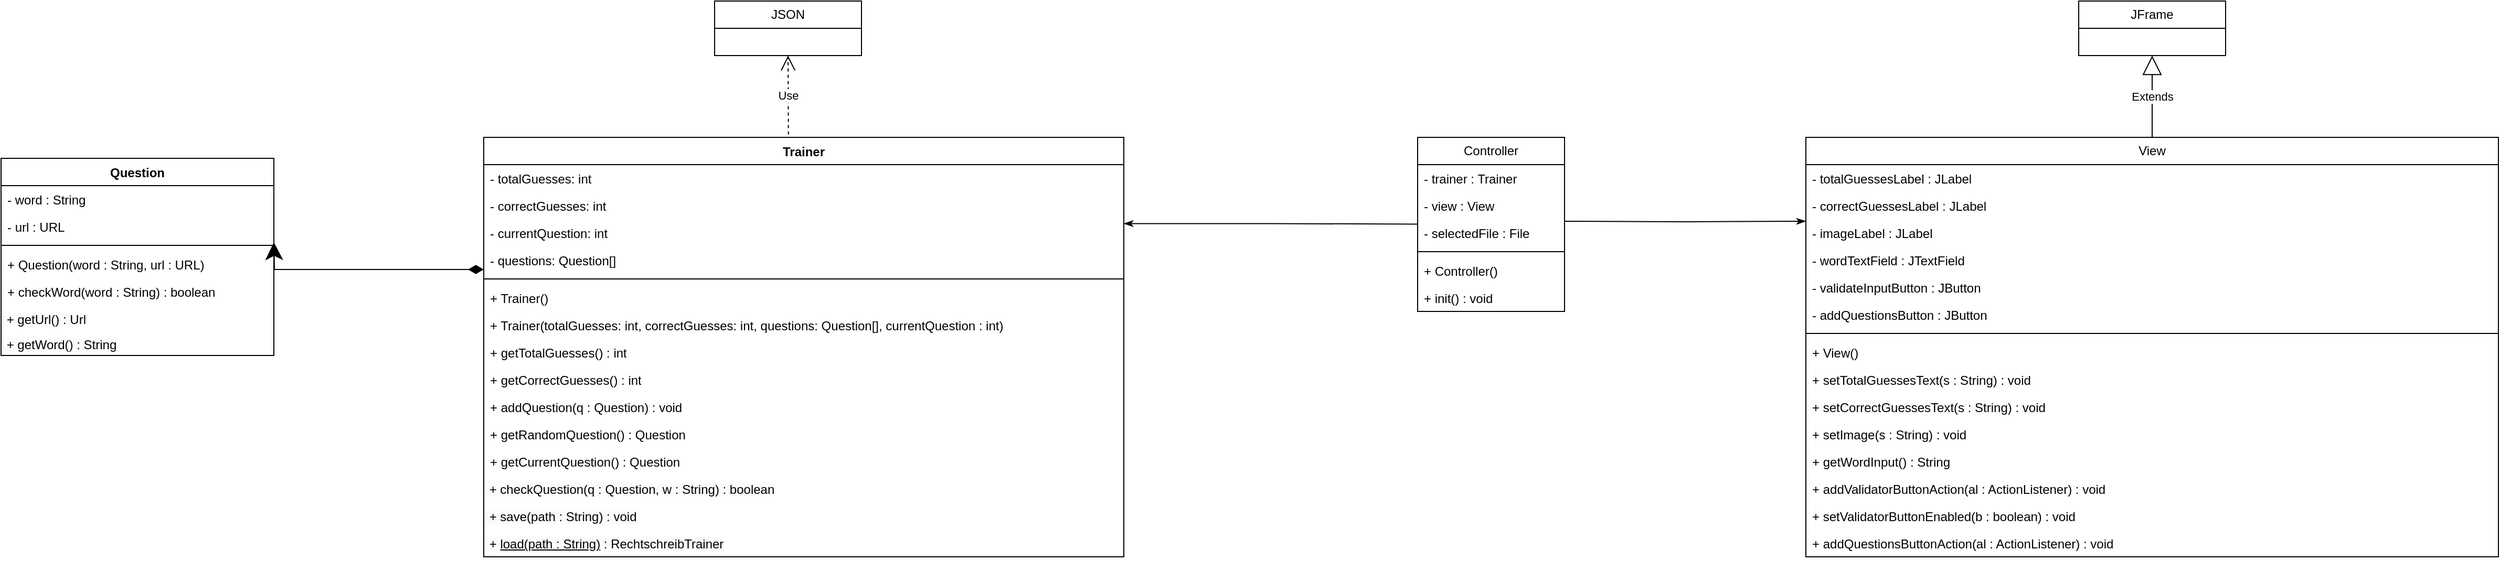 <mxfile version="24.8.3">
  <diagram name="Page-1" id="Wv7z0jOXY4AHrHASjqtF">
    <mxGraphModel dx="2103" dy="1162" grid="1" gridSize="10" guides="1" tooltips="1" connect="1" arrows="1" fold="1" page="1" pageScale="1" pageWidth="850" pageHeight="1100" math="0" shadow="0">
      <root>
        <mxCell id="0" />
        <mxCell id="1" parent="0" />
        <mxCell id="CK-Bx5nssYBj-pWoCNUZ-1" value="Question" style="swimlane;fontStyle=1;align=center;verticalAlign=top;childLayout=stackLayout;horizontal=1;startSize=26;horizontalStack=0;resizeParent=1;resizeParentMax=0;resizeLast=0;collapsible=1;marginBottom=0;whiteSpace=wrap;html=1;" vertex="1" parent="1">
          <mxGeometry x="50" y="170" width="260" height="188" as="geometry" />
        </mxCell>
        <mxCell id="CK-Bx5nssYBj-pWoCNUZ-2" value="- word : String" style="text;strokeColor=none;fillColor=none;align=left;verticalAlign=top;spacingLeft=4;spacingRight=4;overflow=hidden;rotatable=0;points=[[0,0.5],[1,0.5]];portConstraint=eastwest;whiteSpace=wrap;html=1;" vertex="1" parent="CK-Bx5nssYBj-pWoCNUZ-1">
          <mxGeometry y="26" width="260" height="26" as="geometry" />
        </mxCell>
        <mxCell id="CK-Bx5nssYBj-pWoCNUZ-6" value="- url : URL" style="text;strokeColor=none;fillColor=none;align=left;verticalAlign=top;spacingLeft=4;spacingRight=4;overflow=hidden;rotatable=0;points=[[0,0.5],[1,0.5]];portConstraint=eastwest;whiteSpace=wrap;html=1;" vertex="1" parent="CK-Bx5nssYBj-pWoCNUZ-1">
          <mxGeometry y="52" width="260" height="26" as="geometry" />
        </mxCell>
        <mxCell id="CK-Bx5nssYBj-pWoCNUZ-3" value="" style="line;strokeWidth=1;fillColor=none;align=left;verticalAlign=middle;spacingTop=-1;spacingLeft=3;spacingRight=3;rotatable=0;labelPosition=right;points=[];portConstraint=eastwest;strokeColor=inherit;" vertex="1" parent="CK-Bx5nssYBj-pWoCNUZ-1">
          <mxGeometry y="78" width="260" height="10" as="geometry" />
        </mxCell>
        <mxCell id="CK-Bx5nssYBj-pWoCNUZ-4" value="+ Question(word : String, url : URL)" style="text;strokeColor=none;fillColor=none;align=left;verticalAlign=top;spacingLeft=4;spacingRight=4;overflow=hidden;rotatable=0;points=[[0,0.5],[1,0.5]];portConstraint=eastwest;whiteSpace=wrap;html=1;" vertex="1" parent="CK-Bx5nssYBj-pWoCNUZ-1">
          <mxGeometry y="88" width="260" height="26" as="geometry" />
        </mxCell>
        <mxCell id="CK-Bx5nssYBj-pWoCNUZ-8" value="+ checkWord(word : String) : boolean" style="text;strokeColor=none;fillColor=none;align=left;verticalAlign=top;spacingLeft=4;spacingRight=4;overflow=hidden;rotatable=0;points=[[0,0.5],[1,0.5]];portConstraint=eastwest;whiteSpace=wrap;html=1;" vertex="1" parent="CK-Bx5nssYBj-pWoCNUZ-1">
          <mxGeometry y="114" width="260" height="26" as="geometry" />
        </mxCell>
        <mxCell id="CK-Bx5nssYBj-pWoCNUZ-9" value="&lt;span style=&quot;color: rgb(0, 0, 0); font-family: Helvetica; font-size: 12px; font-style: normal; font-variant-ligatures: normal; font-variant-caps: normal; font-weight: 400; letter-spacing: normal; orphans: 2; text-align: left; text-indent: 0px; text-transform: none; widows: 2; word-spacing: 0px; -webkit-text-stroke-width: 0px; white-space: normal; background-color: rgb(251, 251, 251); text-decoration-thickness: initial; text-decoration-style: initial; text-decoration-color: initial; display: inline !important; float: none;&quot;&gt;&amp;nbsp;+ getUrl() : Url&lt;/span&gt;" style="text;whiteSpace=wrap;html=1;" vertex="1" parent="CK-Bx5nssYBj-pWoCNUZ-1">
          <mxGeometry y="140" width="260" height="24" as="geometry" />
        </mxCell>
        <mxCell id="CK-Bx5nssYBj-pWoCNUZ-70" value="&lt;span style=&quot;color: rgb(0, 0, 0); font-family: Helvetica; font-size: 12px; font-style: normal; font-variant-ligatures: normal; font-variant-caps: normal; font-weight: 400; letter-spacing: normal; orphans: 2; text-align: left; text-indent: 0px; text-transform: none; widows: 2; word-spacing: 0px; -webkit-text-stroke-width: 0px; white-space: normal; background-color: rgb(251, 251, 251); text-decoration-thickness: initial; text-decoration-style: initial; text-decoration-color: initial; display: inline !important; float: none;&quot;&gt;&amp;nbsp;+ getWord() : String&lt;/span&gt;" style="text;whiteSpace=wrap;html=1;" vertex="1" parent="CK-Bx5nssYBj-pWoCNUZ-1">
          <mxGeometry y="164" width="260" height="24" as="geometry" />
        </mxCell>
        <mxCell id="CK-Bx5nssYBj-pWoCNUZ-15" value="Trainer" style="swimlane;fontStyle=1;align=center;verticalAlign=top;childLayout=stackLayout;horizontal=1;startSize=26;horizontalStack=0;resizeParent=1;resizeParentMax=0;resizeLast=0;collapsible=1;marginBottom=0;whiteSpace=wrap;html=1;" vertex="1" parent="1">
          <mxGeometry x="510" y="150" width="610" height="400" as="geometry" />
        </mxCell>
        <mxCell id="CK-Bx5nssYBj-pWoCNUZ-16" value="- totalGuesses: int" style="text;strokeColor=none;fillColor=none;align=left;verticalAlign=top;spacingLeft=4;spacingRight=4;overflow=hidden;rotatable=0;points=[[0,0.5],[1,0.5]];portConstraint=eastwest;whiteSpace=wrap;html=1;" vertex="1" parent="CK-Bx5nssYBj-pWoCNUZ-15">
          <mxGeometry y="26" width="610" height="26" as="geometry" />
        </mxCell>
        <mxCell id="CK-Bx5nssYBj-pWoCNUZ-17" value="- correctGuesses: int" style="text;strokeColor=none;fillColor=none;align=left;verticalAlign=top;spacingLeft=4;spacingRight=4;overflow=hidden;rotatable=0;points=[[0,0.5],[1,0.5]];portConstraint=eastwest;whiteSpace=wrap;html=1;" vertex="1" parent="CK-Bx5nssYBj-pWoCNUZ-15">
          <mxGeometry y="52" width="610" height="26" as="geometry" />
        </mxCell>
        <mxCell id="CK-Bx5nssYBj-pWoCNUZ-33" value="- currentQuestion: int" style="text;strokeColor=none;fillColor=none;align=left;verticalAlign=top;spacingLeft=4;spacingRight=4;overflow=hidden;rotatable=0;points=[[0,0.5],[1,0.5]];portConstraint=eastwest;whiteSpace=wrap;html=1;" vertex="1" parent="CK-Bx5nssYBj-pWoCNUZ-15">
          <mxGeometry y="78" width="610" height="26" as="geometry" />
        </mxCell>
        <mxCell id="CK-Bx5nssYBj-pWoCNUZ-23" value="- questions: Question[]" style="text;strokeColor=none;fillColor=none;align=left;verticalAlign=top;spacingLeft=4;spacingRight=4;overflow=hidden;rotatable=0;points=[[0,0.5],[1,0.5]];portConstraint=eastwest;whiteSpace=wrap;html=1;" vertex="1" parent="CK-Bx5nssYBj-pWoCNUZ-15">
          <mxGeometry y="104" width="610" height="26" as="geometry" />
        </mxCell>
        <mxCell id="CK-Bx5nssYBj-pWoCNUZ-18" value="" style="line;strokeWidth=1;fillColor=none;align=left;verticalAlign=middle;spacingTop=-1;spacingLeft=3;spacingRight=3;rotatable=0;labelPosition=right;points=[];portConstraint=eastwest;strokeColor=inherit;" vertex="1" parent="CK-Bx5nssYBj-pWoCNUZ-15">
          <mxGeometry y="130" width="610" height="10" as="geometry" />
        </mxCell>
        <mxCell id="CK-Bx5nssYBj-pWoCNUZ-19" value="+ Trainer()" style="text;strokeColor=none;fillColor=none;align=left;verticalAlign=top;spacingLeft=4;spacingRight=4;overflow=hidden;rotatable=0;points=[[0,0.5],[1,0.5]];portConstraint=eastwest;whiteSpace=wrap;html=1;" vertex="1" parent="CK-Bx5nssYBj-pWoCNUZ-15">
          <mxGeometry y="140" width="610" height="26" as="geometry" />
        </mxCell>
        <mxCell id="CK-Bx5nssYBj-pWoCNUZ-40" value="+ Trainer(totalGuesses: int, correctGuesses: int, questions: Question[], currentQuestion : int)" style="text;strokeColor=none;fillColor=none;align=left;verticalAlign=top;spacingLeft=4;spacingRight=4;overflow=hidden;rotatable=0;points=[[0,0.5],[1,0.5]];portConstraint=eastwest;whiteSpace=wrap;html=1;" vertex="1" parent="CK-Bx5nssYBj-pWoCNUZ-15">
          <mxGeometry y="166" width="610" height="26" as="geometry" />
        </mxCell>
        <mxCell id="CK-Bx5nssYBj-pWoCNUZ-26" value="+ getTotalGuesses() : int" style="text;strokeColor=none;fillColor=none;align=left;verticalAlign=top;spacingLeft=4;spacingRight=4;overflow=hidden;rotatable=0;points=[[0,0.5],[1,0.5]];portConstraint=eastwest;whiteSpace=wrap;html=1;" vertex="1" parent="CK-Bx5nssYBj-pWoCNUZ-15">
          <mxGeometry y="192" width="610" height="26" as="geometry" />
        </mxCell>
        <mxCell id="CK-Bx5nssYBj-pWoCNUZ-27" value="+ getCorrectGuesses() : int" style="text;strokeColor=none;fillColor=none;align=left;verticalAlign=top;spacingLeft=4;spacingRight=4;overflow=hidden;rotatable=0;points=[[0,0.5],[1,0.5]];portConstraint=eastwest;whiteSpace=wrap;html=1;" vertex="1" parent="CK-Bx5nssYBj-pWoCNUZ-15">
          <mxGeometry y="218" width="610" height="26" as="geometry" />
        </mxCell>
        <mxCell id="CK-Bx5nssYBj-pWoCNUZ-20" value="+ addQuestion(q : Question) : void" style="text;strokeColor=none;fillColor=none;align=left;verticalAlign=top;spacingLeft=4;spacingRight=4;overflow=hidden;rotatable=0;points=[[0,0.5],[1,0.5]];portConstraint=eastwest;whiteSpace=wrap;html=1;" vertex="1" parent="CK-Bx5nssYBj-pWoCNUZ-15">
          <mxGeometry y="244" width="610" height="26" as="geometry" />
        </mxCell>
        <mxCell id="CK-Bx5nssYBj-pWoCNUZ-21" value="+ getRandomQuestion() : Question" style="text;strokeColor=none;fillColor=none;align=left;verticalAlign=top;spacingLeft=4;spacingRight=4;overflow=hidden;rotatable=0;points=[[0,0.5],[1,0.5]];portConstraint=eastwest;whiteSpace=wrap;html=1;" vertex="1" parent="CK-Bx5nssYBj-pWoCNUZ-15">
          <mxGeometry y="270" width="610" height="26" as="geometry" />
        </mxCell>
        <mxCell id="CK-Bx5nssYBj-pWoCNUZ-71" value="+ getCurrentQuestion() : Question" style="text;strokeColor=none;fillColor=none;align=left;verticalAlign=top;spacingLeft=4;spacingRight=4;overflow=hidden;rotatable=0;points=[[0,0.5],[1,0.5]];portConstraint=eastwest;whiteSpace=wrap;html=1;" vertex="1" parent="CK-Bx5nssYBj-pWoCNUZ-15">
          <mxGeometry y="296" width="610" height="26" as="geometry" />
        </mxCell>
        <mxCell id="CK-Bx5nssYBj-pWoCNUZ-22" value="&lt;span style=&quot;color: rgb(0, 0, 0); font-family: Helvetica; font-size: 12px; font-style: normal; font-variant-ligatures: normal; font-variant-caps: normal; font-weight: 400; letter-spacing: normal; orphans: 2; text-align: left; text-indent: 0px; text-transform: none; widows: 2; word-spacing: 0px; -webkit-text-stroke-width: 0px; white-space: normal; background-color: rgb(251, 251, 251); text-decoration-thickness: initial; text-decoration-style: initial; text-decoration-color: initial; display: inline !important; float: none;&quot;&gt;&amp;nbsp;+ checkQuestion(q : Question, w : String) : boolean&lt;/span&gt;" style="text;whiteSpace=wrap;html=1;" vertex="1" parent="CK-Bx5nssYBj-pWoCNUZ-15">
          <mxGeometry y="322" width="610" height="26" as="geometry" />
        </mxCell>
        <mxCell id="CK-Bx5nssYBj-pWoCNUZ-32" value="&lt;span style=&quot;color: rgb(0, 0, 0); font-family: Helvetica; font-size: 12px; font-style: normal; font-variant-ligatures: normal; font-variant-caps: normal; font-weight: 400; letter-spacing: normal; orphans: 2; text-align: left; text-indent: 0px; text-transform: none; widows: 2; word-spacing: 0px; -webkit-text-stroke-width: 0px; white-space: normal; background-color: rgb(251, 251, 251); text-decoration-thickness: initial; text-decoration-style: initial; text-decoration-color: initial; display: inline !important; float: none;&quot;&gt;&amp;nbsp;+ save(path : String) : void&lt;/span&gt;" style="text;whiteSpace=wrap;html=1;" vertex="1" parent="CK-Bx5nssYBj-pWoCNUZ-15">
          <mxGeometry y="348" width="610" height="26" as="geometry" />
        </mxCell>
        <mxCell id="CK-Bx5nssYBj-pWoCNUZ-39" value="&lt;span style=&quot;color: rgb(0, 0, 0); font-family: Helvetica; font-size: 12px; font-style: normal; font-variant-ligatures: normal; font-variant-caps: normal; font-weight: 400; letter-spacing: normal; orphans: 2; text-align: left; text-indent: 0px; text-transform: none; widows: 2; word-spacing: 0px; -webkit-text-stroke-width: 0px; white-space: normal; background-color: rgb(251, 251, 251); text-decoration-thickness: initial; text-decoration-style: initial; text-decoration-color: initial; display: inline !important; float: none;&quot;&gt;&amp;nbsp;+ &lt;u&gt;load(path : String)&lt;/u&gt; : RechtschreibTrainer&lt;/span&gt;" style="text;whiteSpace=wrap;html=1;" vertex="1" parent="CK-Bx5nssYBj-pWoCNUZ-15">
          <mxGeometry y="374" width="610" height="26" as="geometry" />
        </mxCell>
        <mxCell id="CK-Bx5nssYBj-pWoCNUZ-31" value="" style="endArrow=diamondThin;html=1;endSize=12;startArrow=classic;startSize=14;startFill=1;edgeStyle=orthogonalEdgeStyle;align=left;verticalAlign=bottom;rounded=0;entryX=0;entryY=0.846;entryDx=0;entryDy=0;entryPerimeter=0;endFill=1;" edge="1" parent="1" target="CK-Bx5nssYBj-pWoCNUZ-23">
          <mxGeometry x="-1" y="3" relative="1" as="geometry">
            <mxPoint x="310" y="250" as="sourcePoint" />
            <mxPoint x="470" y="250" as="targetPoint" />
          </mxGeometry>
        </mxCell>
        <mxCell id="CK-Bx5nssYBj-pWoCNUZ-34" value="JSON" style="swimlane;fontStyle=0;childLayout=stackLayout;horizontal=1;startSize=26;fillColor=none;horizontalStack=0;resizeParent=1;resizeParentMax=0;resizeLast=0;collapsible=1;marginBottom=0;whiteSpace=wrap;html=1;" vertex="1" parent="1">
          <mxGeometry x="730" y="20" width="140" height="52" as="geometry" />
        </mxCell>
        <mxCell id="CK-Bx5nssYBj-pWoCNUZ-38" value="Use" style="endArrow=open;endSize=12;dashed=1;html=1;rounded=0;exitX=0.476;exitY=-0.007;exitDx=0;exitDy=0;exitPerimeter=0;entryX=0.5;entryY=1;entryDx=0;entryDy=0;" edge="1" parent="1" source="CK-Bx5nssYBj-pWoCNUZ-15" target="CK-Bx5nssYBj-pWoCNUZ-34">
          <mxGeometry width="160" relative="1" as="geometry">
            <mxPoint x="480" y="100" as="sourcePoint" />
            <mxPoint x="640" y="100" as="targetPoint" />
          </mxGeometry>
        </mxCell>
        <mxCell id="CK-Bx5nssYBj-pWoCNUZ-46" value="View" style="swimlane;fontStyle=0;childLayout=stackLayout;horizontal=1;startSize=26;fillColor=none;horizontalStack=0;resizeParent=1;resizeParentMax=0;resizeLast=0;collapsible=1;marginBottom=0;whiteSpace=wrap;html=1;" vertex="1" parent="1">
          <mxGeometry x="1770" y="150" width="660" height="400" as="geometry" />
        </mxCell>
        <mxCell id="CK-Bx5nssYBj-pWoCNUZ-47" value="- totalGuessesLabel : JLabel" style="text;strokeColor=none;fillColor=none;align=left;verticalAlign=top;spacingLeft=4;spacingRight=4;overflow=hidden;rotatable=0;points=[[0,0.5],[1,0.5]];portConstraint=eastwest;whiteSpace=wrap;html=1;" vertex="1" parent="CK-Bx5nssYBj-pWoCNUZ-46">
          <mxGeometry y="26" width="660" height="26" as="geometry" />
        </mxCell>
        <mxCell id="CK-Bx5nssYBj-pWoCNUZ-48" value="- correctGuessesLabel : JLabel" style="text;strokeColor=none;fillColor=none;align=left;verticalAlign=top;spacingLeft=4;spacingRight=4;overflow=hidden;rotatable=0;points=[[0,0.5],[1,0.5]];portConstraint=eastwest;whiteSpace=wrap;html=1;" vertex="1" parent="CK-Bx5nssYBj-pWoCNUZ-46">
          <mxGeometry y="52" width="660" height="26" as="geometry" />
        </mxCell>
        <mxCell id="CK-Bx5nssYBj-pWoCNUZ-49" value="- imageLabel : JLabel" style="text;strokeColor=none;fillColor=none;align=left;verticalAlign=top;spacingLeft=4;spacingRight=4;overflow=hidden;rotatable=0;points=[[0,0.5],[1,0.5]];portConstraint=eastwest;whiteSpace=wrap;html=1;" vertex="1" parent="CK-Bx5nssYBj-pWoCNUZ-46">
          <mxGeometry y="78" width="660" height="26" as="geometry" />
        </mxCell>
        <mxCell id="CK-Bx5nssYBj-pWoCNUZ-52" value="- wordTextField : JTextField" style="text;strokeColor=none;fillColor=none;align=left;verticalAlign=top;spacingLeft=4;spacingRight=4;overflow=hidden;rotatable=0;points=[[0,0.5],[1,0.5]];portConstraint=eastwest;whiteSpace=wrap;html=1;" vertex="1" parent="CK-Bx5nssYBj-pWoCNUZ-46">
          <mxGeometry y="104" width="660" height="26" as="geometry" />
        </mxCell>
        <mxCell id="CK-Bx5nssYBj-pWoCNUZ-58" value="- validateInputButton : JButton" style="text;strokeColor=none;fillColor=none;align=left;verticalAlign=top;spacingLeft=4;spacingRight=4;overflow=hidden;rotatable=0;points=[[0,0.5],[1,0.5]];portConstraint=eastwest;whiteSpace=wrap;html=1;" vertex="1" parent="CK-Bx5nssYBj-pWoCNUZ-46">
          <mxGeometry y="130" width="660" height="26" as="geometry" />
        </mxCell>
        <mxCell id="CK-Bx5nssYBj-pWoCNUZ-67" value="- addQuestionsButton : JButton" style="text;strokeColor=none;fillColor=none;align=left;verticalAlign=top;spacingLeft=4;spacingRight=4;overflow=hidden;rotatable=0;points=[[0,0.5],[1,0.5]];portConstraint=eastwest;whiteSpace=wrap;html=1;" vertex="1" parent="CK-Bx5nssYBj-pWoCNUZ-46">
          <mxGeometry y="156" width="660" height="26" as="geometry" />
        </mxCell>
        <mxCell id="CK-Bx5nssYBj-pWoCNUZ-60" value="" style="line;strokeWidth=1;fillColor=none;align=left;verticalAlign=middle;spacingTop=-1;spacingLeft=3;spacingRight=3;rotatable=0;labelPosition=right;points=[];portConstraint=eastwest;strokeColor=inherit;" vertex="1" parent="CK-Bx5nssYBj-pWoCNUZ-46">
          <mxGeometry y="182" width="660" height="10" as="geometry" />
        </mxCell>
        <mxCell id="CK-Bx5nssYBj-pWoCNUZ-61" value="+&amp;nbsp;&lt;span style=&quot;text-align: center;&quot;&gt;View&lt;/span&gt;()" style="text;strokeColor=none;fillColor=none;align=left;verticalAlign=top;spacingLeft=4;spacingRight=4;overflow=hidden;rotatable=0;points=[[0,0.5],[1,0.5]];portConstraint=eastwest;whiteSpace=wrap;html=1;" vertex="1" parent="CK-Bx5nssYBj-pWoCNUZ-46">
          <mxGeometry y="192" width="660" height="26" as="geometry" />
        </mxCell>
        <mxCell id="CK-Bx5nssYBj-pWoCNUZ-62" value="+ setTotalGuessesText(s : String) : void" style="text;strokeColor=none;fillColor=none;align=left;verticalAlign=top;spacingLeft=4;spacingRight=4;overflow=hidden;rotatable=0;points=[[0,0.5],[1,0.5]];portConstraint=eastwest;whiteSpace=wrap;html=1;" vertex="1" parent="CK-Bx5nssYBj-pWoCNUZ-46">
          <mxGeometry y="218" width="660" height="26" as="geometry" />
        </mxCell>
        <mxCell id="CK-Bx5nssYBj-pWoCNUZ-63" value="+ setCorrectGuessesText(s : String) : void" style="text;strokeColor=none;fillColor=none;align=left;verticalAlign=top;spacingLeft=4;spacingRight=4;overflow=hidden;rotatable=0;points=[[0,0.5],[1,0.5]];portConstraint=eastwest;whiteSpace=wrap;html=1;" vertex="1" parent="CK-Bx5nssYBj-pWoCNUZ-46">
          <mxGeometry y="244" width="660" height="26" as="geometry" />
        </mxCell>
        <mxCell id="CK-Bx5nssYBj-pWoCNUZ-64" value="+ setImage(s : String) : void" style="text;strokeColor=none;fillColor=none;align=left;verticalAlign=top;spacingLeft=4;spacingRight=4;overflow=hidden;rotatable=0;points=[[0,0.5],[1,0.5]];portConstraint=eastwest;whiteSpace=wrap;html=1;" vertex="1" parent="CK-Bx5nssYBj-pWoCNUZ-46">
          <mxGeometry y="270" width="660" height="26" as="geometry" />
        </mxCell>
        <mxCell id="CK-Bx5nssYBj-pWoCNUZ-65" value="+ getWordInput() : String" style="text;strokeColor=none;fillColor=none;align=left;verticalAlign=top;spacingLeft=4;spacingRight=4;overflow=hidden;rotatable=0;points=[[0,0.5],[1,0.5]];portConstraint=eastwest;whiteSpace=wrap;html=1;" vertex="1" parent="CK-Bx5nssYBj-pWoCNUZ-46">
          <mxGeometry y="296" width="660" height="26" as="geometry" />
        </mxCell>
        <mxCell id="CK-Bx5nssYBj-pWoCNUZ-66" value="+ addValidatorButtonAction(al : ActionListener) : void" style="text;strokeColor=none;fillColor=none;align=left;verticalAlign=top;spacingLeft=4;spacingRight=4;overflow=hidden;rotatable=0;points=[[0,0.5],[1,0.5]];portConstraint=eastwest;whiteSpace=wrap;html=1;" vertex="1" parent="CK-Bx5nssYBj-pWoCNUZ-46">
          <mxGeometry y="322" width="660" height="26" as="geometry" />
        </mxCell>
        <mxCell id="CK-Bx5nssYBj-pWoCNUZ-68" value="+ setValidatorButtonEnabled(b : boolean) : void" style="text;strokeColor=none;fillColor=none;align=left;verticalAlign=top;spacingLeft=4;spacingRight=4;overflow=hidden;rotatable=0;points=[[0,0.5],[1,0.5]];portConstraint=eastwest;whiteSpace=wrap;html=1;" vertex="1" parent="CK-Bx5nssYBj-pWoCNUZ-46">
          <mxGeometry y="348" width="660" height="26" as="geometry" />
        </mxCell>
        <mxCell id="CK-Bx5nssYBj-pWoCNUZ-69" value="+ addQuestionsButtonAction(al : ActionListener) : void" style="text;strokeColor=none;fillColor=none;align=left;verticalAlign=top;spacingLeft=4;spacingRight=4;overflow=hidden;rotatable=0;points=[[0,0.5],[1,0.5]];portConstraint=eastwest;whiteSpace=wrap;html=1;" vertex="1" parent="CK-Bx5nssYBj-pWoCNUZ-46">
          <mxGeometry y="374" width="660" height="26" as="geometry" />
        </mxCell>
        <mxCell id="CK-Bx5nssYBj-pWoCNUZ-50" value="JFrame" style="swimlane;fontStyle=0;childLayout=stackLayout;horizontal=1;startSize=26;fillColor=none;horizontalStack=0;resizeParent=1;resizeParentMax=0;resizeLast=0;collapsible=1;marginBottom=0;whiteSpace=wrap;html=1;" vertex="1" parent="1">
          <mxGeometry x="2030" y="20" width="140" height="52" as="geometry" />
        </mxCell>
        <mxCell id="CK-Bx5nssYBj-pWoCNUZ-51" value="Extends" style="endArrow=block;endSize=16;endFill=0;html=1;rounded=0;exitX=0.5;exitY=0;exitDx=0;exitDy=0;entryX=0.5;entryY=1;entryDx=0;entryDy=0;" edge="1" parent="1" source="CK-Bx5nssYBj-pWoCNUZ-46" target="CK-Bx5nssYBj-pWoCNUZ-50">
          <mxGeometry width="160" relative="1" as="geometry">
            <mxPoint x="2040" y="90" as="sourcePoint" />
            <mxPoint x="2200" y="90" as="targetPoint" />
          </mxGeometry>
        </mxCell>
        <mxCell id="CK-Bx5nssYBj-pWoCNUZ-72" value="Controller" style="swimlane;fontStyle=0;childLayout=stackLayout;horizontal=1;startSize=26;fillColor=none;horizontalStack=0;resizeParent=1;resizeParentMax=0;resizeLast=0;collapsible=1;marginBottom=0;whiteSpace=wrap;html=1;" vertex="1" parent="1">
          <mxGeometry x="1400" y="150" width="140" height="166" as="geometry" />
        </mxCell>
        <mxCell id="CK-Bx5nssYBj-pWoCNUZ-73" value="- trainer : Trainer" style="text;strokeColor=none;fillColor=none;align=left;verticalAlign=top;spacingLeft=4;spacingRight=4;overflow=hidden;rotatable=0;points=[[0,0.5],[1,0.5]];portConstraint=eastwest;whiteSpace=wrap;html=1;" vertex="1" parent="CK-Bx5nssYBj-pWoCNUZ-72">
          <mxGeometry y="26" width="140" height="26" as="geometry" />
        </mxCell>
        <mxCell id="CK-Bx5nssYBj-pWoCNUZ-74" value="- view : View" style="text;strokeColor=none;fillColor=none;align=left;verticalAlign=top;spacingLeft=4;spacingRight=4;overflow=hidden;rotatable=0;points=[[0,0.5],[1,0.5]];portConstraint=eastwest;whiteSpace=wrap;html=1;" vertex="1" parent="CK-Bx5nssYBj-pWoCNUZ-72">
          <mxGeometry y="52" width="140" height="26" as="geometry" />
        </mxCell>
        <mxCell id="CK-Bx5nssYBj-pWoCNUZ-75" value="- selectedFile : File" style="text;strokeColor=none;fillColor=none;align=left;verticalAlign=top;spacingLeft=4;spacingRight=4;overflow=hidden;rotatable=0;points=[[0,0.5],[1,0.5]];portConstraint=eastwest;whiteSpace=wrap;html=1;" vertex="1" parent="CK-Bx5nssYBj-pWoCNUZ-72">
          <mxGeometry y="78" width="140" height="26" as="geometry" />
        </mxCell>
        <mxCell id="CK-Bx5nssYBj-pWoCNUZ-76" value="" style="line;strokeWidth=1;fillColor=none;align=left;verticalAlign=middle;spacingTop=-1;spacingLeft=3;spacingRight=3;rotatable=0;labelPosition=right;points=[];portConstraint=eastwest;strokeColor=inherit;" vertex="1" parent="CK-Bx5nssYBj-pWoCNUZ-72">
          <mxGeometry y="104" width="140" height="10" as="geometry" />
        </mxCell>
        <mxCell id="CK-Bx5nssYBj-pWoCNUZ-77" value="+ Controller()" style="text;strokeColor=none;fillColor=none;align=left;verticalAlign=top;spacingLeft=4;spacingRight=4;overflow=hidden;rotatable=0;points=[[0,0.5],[1,0.5]];portConstraint=eastwest;whiteSpace=wrap;html=1;" vertex="1" parent="CK-Bx5nssYBj-pWoCNUZ-72">
          <mxGeometry y="114" width="140" height="26" as="geometry" />
        </mxCell>
        <mxCell id="CK-Bx5nssYBj-pWoCNUZ-78" value="+ init() : void" style="text;strokeColor=none;fillColor=none;align=left;verticalAlign=top;spacingLeft=4;spacingRight=4;overflow=hidden;rotatable=0;points=[[0,0.5],[1,0.5]];portConstraint=eastwest;whiteSpace=wrap;html=1;" vertex="1" parent="CK-Bx5nssYBj-pWoCNUZ-72">
          <mxGeometry y="140" width="140" height="26" as="geometry" />
        </mxCell>
        <mxCell id="CK-Bx5nssYBj-pWoCNUZ-79" value="" style="endArrow=classicThin;html=1;edgeStyle=orthogonalEdgeStyle;rounded=0;entryX=0;entryY=0.077;entryDx=0;entryDy=0;entryPerimeter=0;startArrow=none;startFill=0;endFill=1;" edge="1" parent="1" target="CK-Bx5nssYBj-pWoCNUZ-49">
          <mxGeometry relative="1" as="geometry">
            <mxPoint x="1540" y="230" as="sourcePoint" />
            <mxPoint x="1700" y="230" as="targetPoint" />
          </mxGeometry>
        </mxCell>
        <mxCell id="CK-Bx5nssYBj-pWoCNUZ-82" value="" style="endArrow=none;html=1;edgeStyle=orthogonalEdgeStyle;rounded=0;entryX=0;entryY=0.077;entryDx=0;entryDy=0;entryPerimeter=0;startArrow=classicThin;startFill=1;endFill=0;exitX=1;exitY=0.057;exitDx=0;exitDy=0;exitPerimeter=0;" edge="1" parent="1">
          <mxGeometry relative="1" as="geometry">
            <mxPoint x="1120.0" y="232.242" as="sourcePoint" />
            <mxPoint x="1400" y="232.76" as="targetPoint" />
            <Array as="points">
              <mxPoint x="1260" y="232" />
              <mxPoint x="1400" y="233" />
            </Array>
          </mxGeometry>
        </mxCell>
      </root>
    </mxGraphModel>
  </diagram>
</mxfile>
